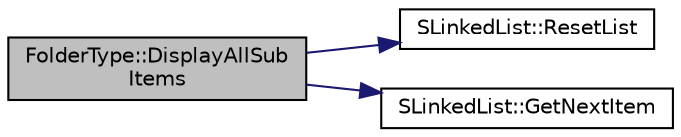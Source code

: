 digraph "FolderType::DisplayAllSubItems"
{
 // LATEX_PDF_SIZE
  edge [fontname="Helvetica",fontsize="10",labelfontname="Helvetica",labelfontsize="10"];
  node [fontname="Helvetica",fontsize="10",shape=record];
  rankdir="LR";
  Node22 [label="FolderType::DisplayAllSub\lItems",height=0.2,width=0.4,color="black", fillcolor="grey75", style="filled", fontcolor="black",tooltip="Display the Current Folder's SubFolder List on Screen. @detail if there is no sub folders return;."];
  Node22 -> Node23 [color="midnightblue",fontsize="10",style="solid",fontname="Helvetica"];
  Node23 [label="SLinkedList::ResetList",height=0.2,width=0.4,color="black", fillcolor="white", style="filled",URL="$class_s_linked_list.html#a80c0d48d73ed1ab28a0a2038d4b814dd",tooltip="Initialize current pointer for an iteration through the list. (make nullptr)"];
  Node22 -> Node24 [color="midnightblue",fontsize="10",style="solid",fontname="Helvetica"];
  Node24 [label="SLinkedList::GetNextItem",height=0.2,width=0.4,color="black", fillcolor="white", style="filled",URL="$class_s_linked_list.html#a28631c0c61224b82cf84a5b71994776d",tooltip="move list iterator to the next item in list and get that item."];
}
